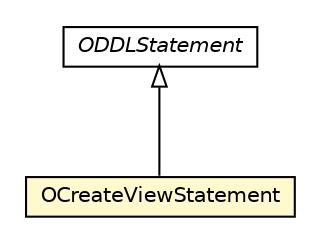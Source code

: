 #!/usr/local/bin/dot
#
# Class diagram 
# Generated by UMLGraph version R5_6-24-gf6e263 (http://www.umlgraph.org/)
#

digraph G {
	edge [fontname="Helvetica",fontsize=10,labelfontname="Helvetica",labelfontsize=10];
	node [fontname="Helvetica",fontsize=10,shape=plaintext];
	nodesep=0.25;
	ranksep=0.5;
	// com.orientechnologies.orient.core.sql.parser.ODDLStatement
	c2606346 [label=<<table title="com.orientechnologies.orient.core.sql.parser.ODDLStatement" border="0" cellborder="1" cellspacing="0" cellpadding="2" port="p" href="./ODDLStatement.html">
		<tr><td><table border="0" cellspacing="0" cellpadding="1">
<tr><td align="center" balign="center"><font face="Helvetica-Oblique"> ODDLStatement </font></td></tr>
		</table></td></tr>
		</table>>, URL="./ODDLStatement.html", fontname="Helvetica", fontcolor="black", fontsize=10.0];
	// com.orientechnologies.orient.core.sql.parser.OCreateViewStatement
	c2606363 [label=<<table title="com.orientechnologies.orient.core.sql.parser.OCreateViewStatement" border="0" cellborder="1" cellspacing="0" cellpadding="2" port="p" bgcolor="lemonChiffon" href="./OCreateViewStatement.html">
		<tr><td><table border="0" cellspacing="0" cellpadding="1">
<tr><td align="center" balign="center"> OCreateViewStatement </td></tr>
		</table></td></tr>
		</table>>, URL="./OCreateViewStatement.html", fontname="Helvetica", fontcolor="black", fontsize=10.0];
	//com.orientechnologies.orient.core.sql.parser.OCreateViewStatement extends com.orientechnologies.orient.core.sql.parser.ODDLStatement
	c2606346:p -> c2606363:p [dir=back,arrowtail=empty];
}

